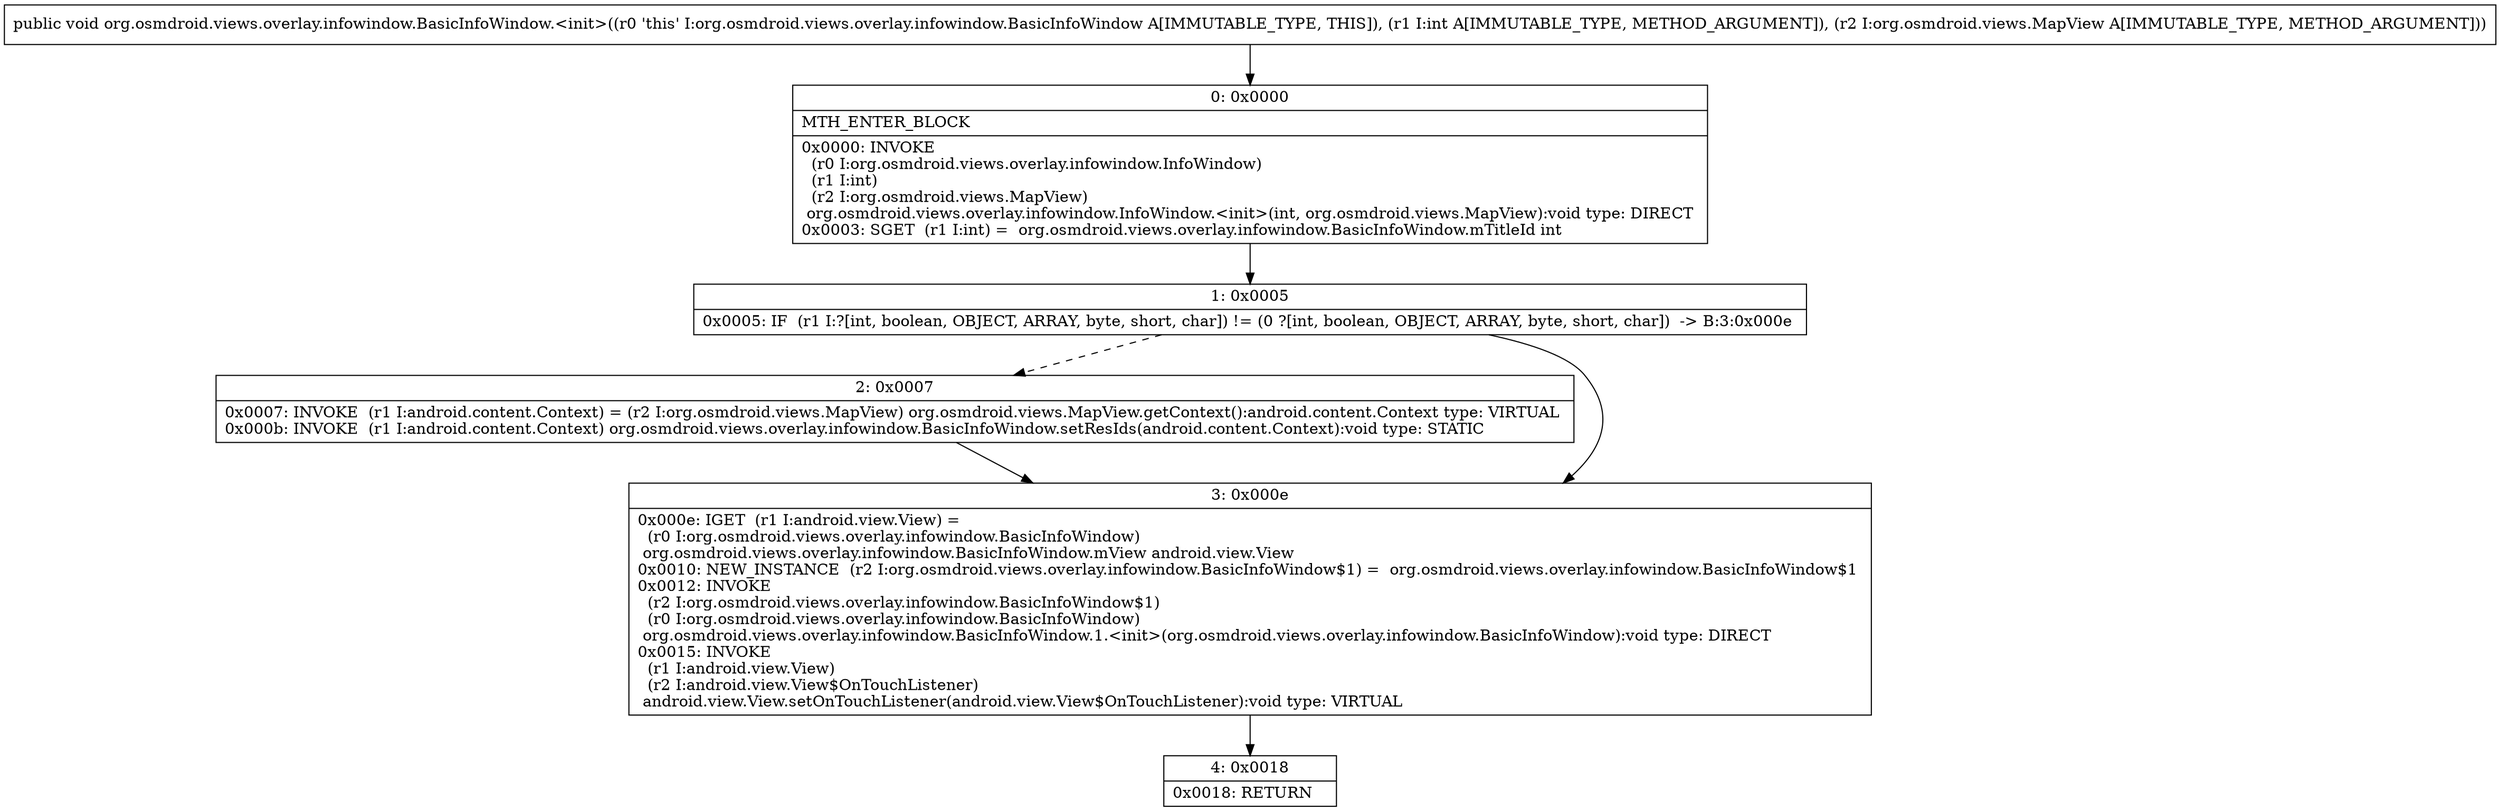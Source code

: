 digraph "CFG fororg.osmdroid.views.overlay.infowindow.BasicInfoWindow.\<init\>(ILorg\/osmdroid\/views\/MapView;)V" {
Node_0 [shape=record,label="{0\:\ 0x0000|MTH_ENTER_BLOCK\l|0x0000: INVOKE  \l  (r0 I:org.osmdroid.views.overlay.infowindow.InfoWindow)\l  (r1 I:int)\l  (r2 I:org.osmdroid.views.MapView)\l org.osmdroid.views.overlay.infowindow.InfoWindow.\<init\>(int, org.osmdroid.views.MapView):void type: DIRECT \l0x0003: SGET  (r1 I:int) =  org.osmdroid.views.overlay.infowindow.BasicInfoWindow.mTitleId int \l}"];
Node_1 [shape=record,label="{1\:\ 0x0005|0x0005: IF  (r1 I:?[int, boolean, OBJECT, ARRAY, byte, short, char]) != (0 ?[int, boolean, OBJECT, ARRAY, byte, short, char])  \-\> B:3:0x000e \l}"];
Node_2 [shape=record,label="{2\:\ 0x0007|0x0007: INVOKE  (r1 I:android.content.Context) = (r2 I:org.osmdroid.views.MapView) org.osmdroid.views.MapView.getContext():android.content.Context type: VIRTUAL \l0x000b: INVOKE  (r1 I:android.content.Context) org.osmdroid.views.overlay.infowindow.BasicInfoWindow.setResIds(android.content.Context):void type: STATIC \l}"];
Node_3 [shape=record,label="{3\:\ 0x000e|0x000e: IGET  (r1 I:android.view.View) = \l  (r0 I:org.osmdroid.views.overlay.infowindow.BasicInfoWindow)\l org.osmdroid.views.overlay.infowindow.BasicInfoWindow.mView android.view.View \l0x0010: NEW_INSTANCE  (r2 I:org.osmdroid.views.overlay.infowindow.BasicInfoWindow$1) =  org.osmdroid.views.overlay.infowindow.BasicInfoWindow$1 \l0x0012: INVOKE  \l  (r2 I:org.osmdroid.views.overlay.infowindow.BasicInfoWindow$1)\l  (r0 I:org.osmdroid.views.overlay.infowindow.BasicInfoWindow)\l org.osmdroid.views.overlay.infowindow.BasicInfoWindow.1.\<init\>(org.osmdroid.views.overlay.infowindow.BasicInfoWindow):void type: DIRECT \l0x0015: INVOKE  \l  (r1 I:android.view.View)\l  (r2 I:android.view.View$OnTouchListener)\l android.view.View.setOnTouchListener(android.view.View$OnTouchListener):void type: VIRTUAL \l}"];
Node_4 [shape=record,label="{4\:\ 0x0018|0x0018: RETURN   \l}"];
MethodNode[shape=record,label="{public void org.osmdroid.views.overlay.infowindow.BasicInfoWindow.\<init\>((r0 'this' I:org.osmdroid.views.overlay.infowindow.BasicInfoWindow A[IMMUTABLE_TYPE, THIS]), (r1 I:int A[IMMUTABLE_TYPE, METHOD_ARGUMENT]), (r2 I:org.osmdroid.views.MapView A[IMMUTABLE_TYPE, METHOD_ARGUMENT])) }"];
MethodNode -> Node_0;
Node_0 -> Node_1;
Node_1 -> Node_2[style=dashed];
Node_1 -> Node_3;
Node_2 -> Node_3;
Node_3 -> Node_4;
}

